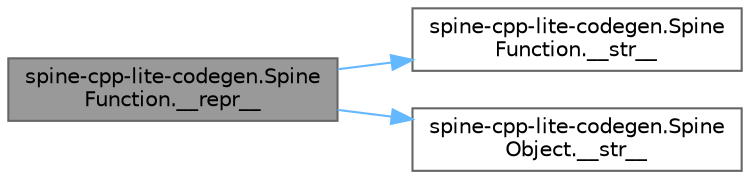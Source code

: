 digraph "spine-cpp-lite-codegen.SpineFunction.__repr__"
{
 // LATEX_PDF_SIZE
  bgcolor="transparent";
  edge [fontname=Helvetica,fontsize=10,labelfontname=Helvetica,labelfontsize=10];
  node [fontname=Helvetica,fontsize=10,shape=box,height=0.2,width=0.4];
  rankdir="LR";
  Node1 [id="Node000001",label="spine-cpp-lite-codegen.Spine\lFunction.__repr__",height=0.2,width=0.4,color="gray40", fillcolor="grey60", style="filled", fontcolor="black",tooltip=" "];
  Node1 -> Node2 [id="edge1_Node000001_Node000002",color="steelblue1",style="solid",tooltip=" "];
  Node2 [id="Node000002",label="spine-cpp-lite-codegen.Spine\lFunction.__str__",height=0.2,width=0.4,color="grey40", fillcolor="white", style="filled",URL="$classspine-cpp-lite-codegen_1_1_spine_function.html#a326922ea1eefdebbaa74e63ba63b528c",tooltip=" "];
  Node1 -> Node3 [id="edge2_Node000001_Node000003",color="steelblue1",style="solid",tooltip=" "];
  Node3 [id="Node000003",label="spine-cpp-lite-codegen.Spine\lObject.__str__",height=0.2,width=0.4,color="grey40", fillcolor="white", style="filled",URL="$classspine-cpp-lite-codegen_1_1_spine_object.html#a44f7bb8216a265a7b33c3dddcaed497f",tooltip=" "];
}
